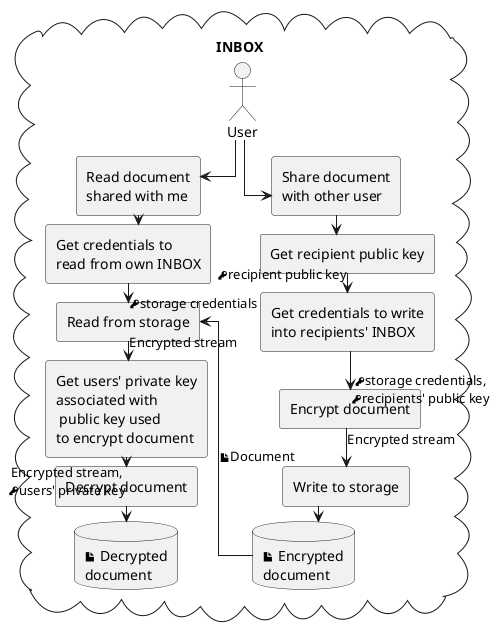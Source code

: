 @startuml

skinparam ranksep 10
skinparam linetype ortho

cloud "INBOX" {
actor User as u

together {
rectangle "Read document\nshared with me" as r.rl
rectangle "Get credentials to\nread from own INBOX" as r.gc
rectangle "Read from storage" as r.rfs
rectangle "Get users' private key\nassociated with\n public key used\nto encrypt document" as r.gde
rectangle "Decrypt document" as r.dd
}

together {
rectangle "Share document\nwith other user" as w.wl
rectangle "Get recipient public key" as w.gde
rectangle "Get credentials to write\ninto recipients' INBOX" as w.gc
rectangle "Encrypt document" as w.dd
rectangle "Write to storage" as w.wfs
}

database "<&file> Encrypted\ndocument" as ed
database "<&file> Decrypted\ndocument" as dd

u --> r.rl
r.rl --> r.gc
r.gc --> r.rfs : <&key>storage credentials
r.rfs <-- ed : <&file>Document
r.rfs --> r.gde : Encrypted stream
r.gde --> r.dd : Encrypted stream,\n<&key>users' private key
r.dd --> dd

u --> w.wl
w.wl --> w.gde
w.gde --> w.gc : <&key>recipient public key
w.gc --> w.dd : <&key>storage credentials,\n<&key>recipients' public key
w.dd --> w.wfs : Encrypted stream
w.wfs --> ed
}

@enduml